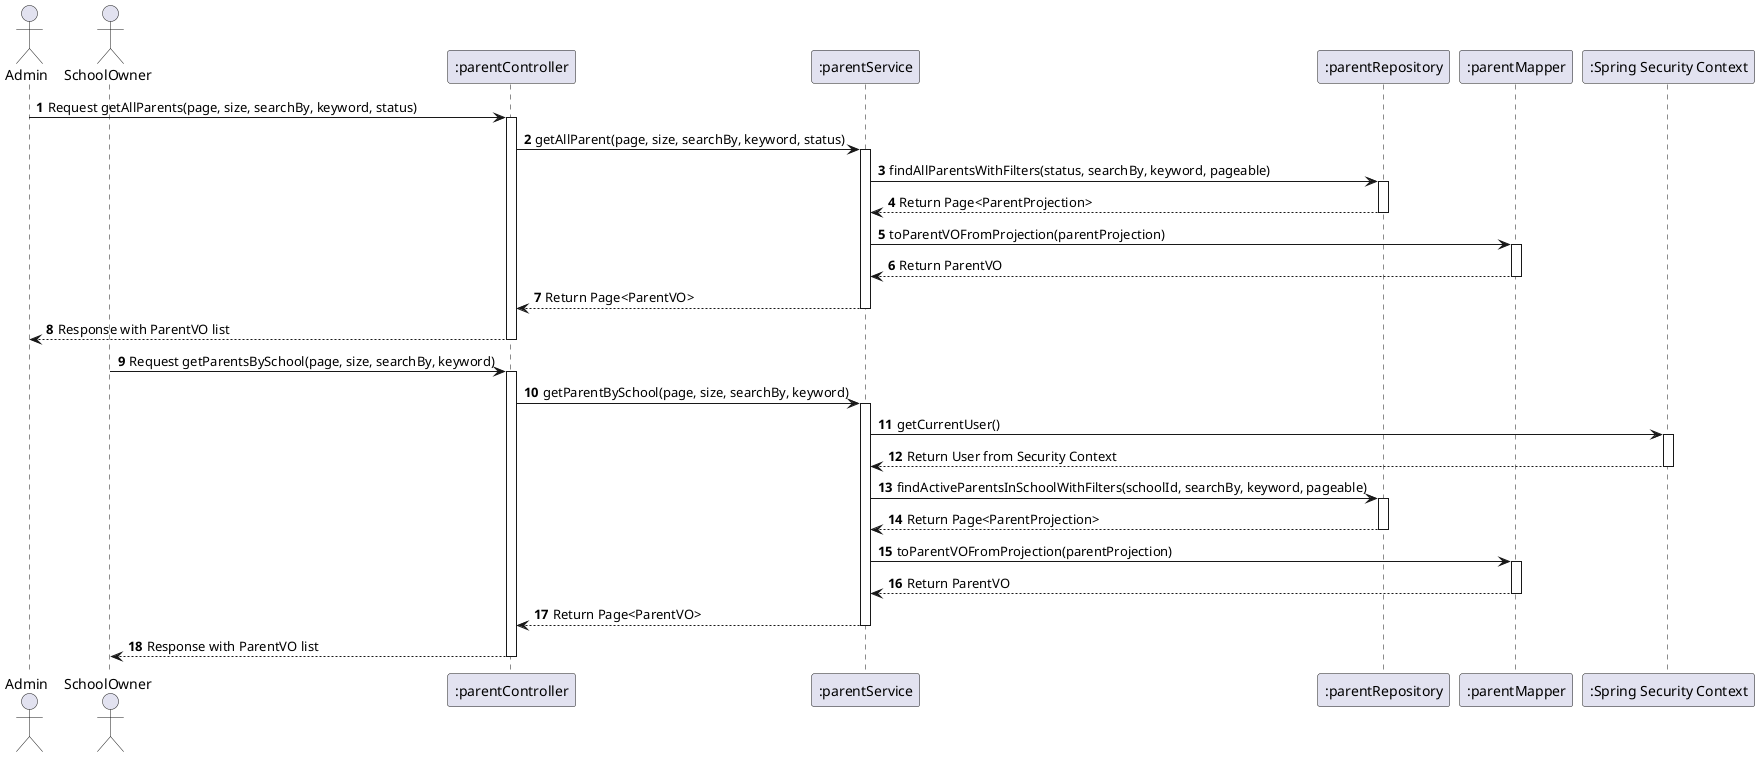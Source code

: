 @startuml

autonumber

actor Admin
actor SchoolOwner

participant ":parentController" as PC
participant ":parentService" as PS
participant ":parentRepository" as PR
participant ":parentMapper" as PM
participant ":Spring Security Context" as SSC

Admin -> PC: Request getAllParents(page, size, searchBy, keyword, status)
activate PC
PC -> PS: getAllParent(page, size, searchBy, keyword, status)
activate PS
PS -> PR: findAllParentsWithFilters(status, searchBy, keyword, pageable)
activate PR
PR --> PS: Return Page<ParentProjection>
deactivate PR
PS -> PM: toParentVOFromProjection(parentProjection)
activate PM
PM --> PS: Return ParentVO
deactivate PM
PS --> PC: Return Page<ParentVO>
deactivate PS
PC --> Admin: Response with ParentVO list
deactivate PC

SchoolOwner -> PC: Request getParentsBySchool(page, size, searchBy, keyword)
activate PC
PC -> PS: getParentBySchool(page, size, searchBy, keyword)
activate PS
PS -> SSC: getCurrentUser()
activate SSC
SSC --> PS: Return User from Security Context
deactivate SSC
PS -> PR: findActiveParentsInSchoolWithFilters(schoolId, searchBy, keyword, pageable)
activate PR
PR --> PS: Return Page<ParentProjection>
deactivate PR
PS -> PM: toParentVOFromProjection(parentProjection)
activate PM
PM --> PS: Return ParentVO
deactivate PM
PS --> PC: Return Page<ParentVO>
deactivate PS
PC --> SchoolOwner: Response with ParentVO list
deactivate PC

@enduml
